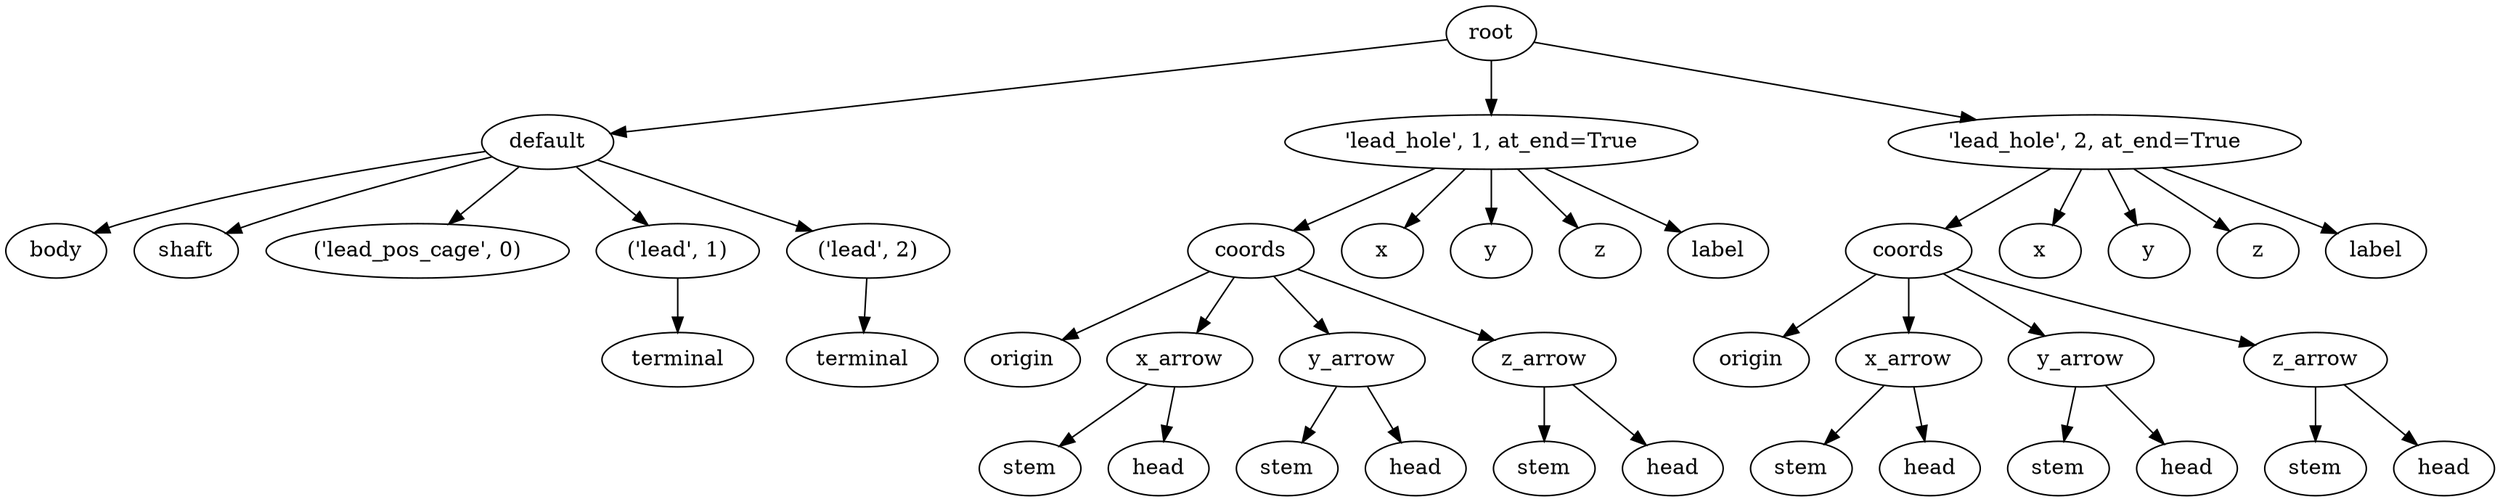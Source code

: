 digraph default {
    root_175 [label="root"];
    default_176 [label="default"];
    body_177 [label="body"];
    shaft_178 [label="shaft"];
    lead_pos_cage_179 [label="\('lead_pos_cage',\ 0\)"];
    lead_180 [label="\('lead',\ 1\)"];
    terminal_181 [label="terminal"];
    lead_182 [label="\('lead',\ 2\)"];
    terminal_183 [label="terminal"];
    184 [label="'lead_hole',\ 1,\ at_end=True"];
    coords_185 [label="coords"];
    origin_186 [label="origin"];
    x_arrow_187 [label="x_arrow"];
    stem_188 [label="stem"];
    head_189 [label="head"];
    y_arrow_190 [label="y_arrow"];
    stem_191 [label="stem"];
    head_192 [label="head"];
    z_arrow_193 [label="z_arrow"];
    stem_194 [label="stem"];
    head_195 [label="head"];
    x_196 [label="x"];
    y_197 [label="y"];
    z_198 [label="z"];
    label_199 [label="label"];
    200 [label="'lead_hole',\ 2,\ at_end=True"];
    coords_201 [label="coords"];
    origin_202 [label="origin"];
    x_arrow_203 [label="x_arrow"];
    stem_204 [label="stem"];
    head_205 [label="head"];
    y_arrow_206 [label="y_arrow"];
    stem_207 [label="stem"];
    head_208 [label="head"];
    z_arrow_209 [label="z_arrow"];
    stem_210 [label="stem"];
    head_211 [label="head"];
    x_212 [label="x"];
    y_213 [label="y"];
    z_214 [label="z"];
    label_215 [label="label"];
    root_175 -> default_176;
    default_176 -> body_177;
    default_176 -> shaft_178;
    default_176 -> lead_pos_cage_179;
    default_176 -> lead_180;
    lead_180 -> terminal_181;
    default_176 -> lead_182;
    lead_182 -> terminal_183;
    root_175 -> 184;
    184 -> coords_185;
    coords_185 -> origin_186;
    coords_185 -> x_arrow_187;
    x_arrow_187 -> stem_188;
    x_arrow_187 -> head_189;
    coords_185 -> y_arrow_190;
    y_arrow_190 -> stem_191;
    y_arrow_190 -> head_192;
    coords_185 -> z_arrow_193;
    z_arrow_193 -> stem_194;
    z_arrow_193 -> head_195;
    184 -> x_196;
    184 -> y_197;
    184 -> z_198;
    184 -> label_199;
    root_175 -> 200;
    200 -> coords_201;
    coords_201 -> origin_202;
    coords_201 -> x_arrow_203;
    x_arrow_203 -> stem_204;
    x_arrow_203 -> head_205;
    coords_201 -> y_arrow_206;
    y_arrow_206 -> stem_207;
    y_arrow_206 -> head_208;
    coords_201 -> z_arrow_209;
    z_arrow_209 -> stem_210;
    z_arrow_209 -> head_211;
    200 -> x_212;
    200 -> y_213;
    200 -> z_214;
    200 -> label_215;
}
